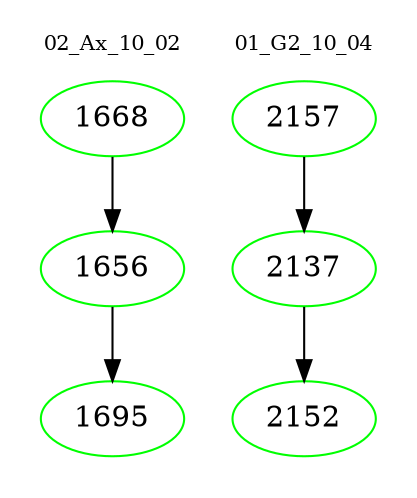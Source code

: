 digraph{
subgraph cluster_0 {
color = white
label = "02_Ax_10_02";
fontsize=10;
T0_1668 [label="1668", color="green"]
T0_1668 -> T0_1656 [color="black"]
T0_1656 [label="1656", color="green"]
T0_1656 -> T0_1695 [color="black"]
T0_1695 [label="1695", color="green"]
}
subgraph cluster_1 {
color = white
label = "01_G2_10_04";
fontsize=10;
T1_2157 [label="2157", color="green"]
T1_2157 -> T1_2137 [color="black"]
T1_2137 [label="2137", color="green"]
T1_2137 -> T1_2152 [color="black"]
T1_2152 [label="2152", color="green"]
}
}

